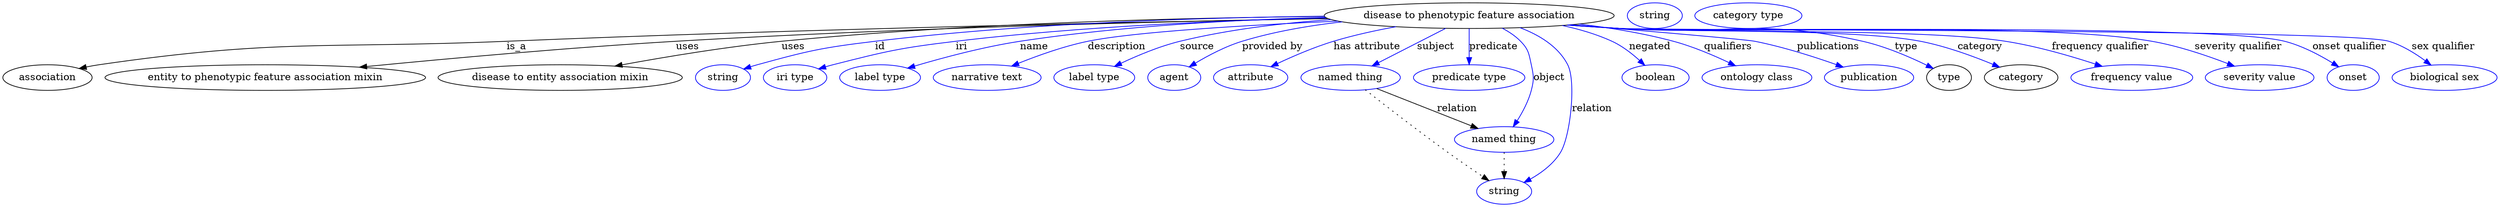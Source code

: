 digraph {
	graph [bb="0,0,3488.8,283"];
	node [label="\N"];
	"disease to phenotypic feature association"	[height=0.5,
		label="disease to phenotypic feature association",
		pos="2052.4,265",
		width=5.6328];
	association	[height=0.5,
		pos="62.394,178",
		width=1.7332];
	"disease to phenotypic feature association" -> association	[label=is_a,
		lp="719.39,221.5",
		pos="e,106.71,190.74 1854.9,260.83 1592.3,256.17 1113.8,246.1 705.39,229 451.42,218.36 385.94,232.68 134.39,196 128.61,195.16 122.61,\
194.08 116.66,192.87"];
	"entity to phenotypic feature association mixin"	[height=0.5,
		pos="367.39,178",
		width=6.2286];
	"disease to phenotypic feature association" -> "entity to phenotypic feature association mixin"	[label=uses,
		lp="958.89,221.5",
		pos="e,499.42,192.57 1854.5,261.05 1632.4,256.98 1261.3,247.88 942.39,229 794.54,220.25 625.72,204.93 509.45,193.55"];
	"disease to entity association mixin"	[height=0.5,
		pos="780.39,178",
		width=4.7482];
	"disease to phenotypic feature association" -> "disease to entity association mixin"	[label=uses,
		lp="1105.9,221.5",
		pos="e,857.19,194.15 1849.9,263.93 1654.7,262.14 1351.2,254.84 1089.4,229 1014,221.56 928.99,207.38 867.28,196.02"];
	id	[color=blue,
		height=0.5,
		label=string,
		pos="1007.4,178",
		width=1.0652];
	"disease to phenotypic feature association" -> id	[color=blue,
		label=id,
		lp="1227.4,221.5",
		pos="e,1036.4,190.01 1849.5,264.25 1680.6,262.35 1434.1,254.71 1220.4,229 1146.1,220.07 1127.5,215.87 1055.4,196 1052.3,195.14 1049.1,\
194.18 1045.9,193.17",
		style=solid];
	iri	[color=blue,
		height=0.5,
		label="iri type",
		pos="1108.4,178",
		width=1.2277];
	"disease to phenotypic feature association" -> iri	[color=blue,
		label=iri,
		lp="1341.4,221.5",
		pos="e,1141.3,190.23 1852.6,261.81 1708,258.4 1508,249.9 1333.4,229 1256.1,219.75 1236.8,215.26 1161.4,196 1158,195.14 1154.5,194.18 \
1151,193.17",
		style=solid];
	name	[color=blue,
		height=0.5,
		label="label type",
		pos="1227.4,178",
		width=1.5707];
	"disease to phenotypic feature association" -> name	[color=blue,
		label=name,
		lp="1443.4,221.5",
		pos="e,1266,191.23 1851.3,262.67 1727.3,259.41 1565.4,250.77 1423.4,229 1372.2,221.15 1314.9,205.75 1275.6,194.1",
		style=solid];
	description	[color=blue,
		height=0.5,
		label="narrative text",
		pos="1377.4,178",
		width=2.0943];
	"disease to phenotypic feature association" -> description	[color=blue,
		label=description,
		lp="1558.9,221.5",
		pos="e,1411.7,194.17 1868.8,257.34 1741.3,251.69 1583.2,242.35 1518.4,229 1484.8,222.09 1448.4,209.02 1421,197.98",
		style=solid];
	source	[color=blue,
		height=0.5,
		label="label type",
		pos="1527.4,178",
		width=1.5707];
	"disease to phenotypic feature association" -> source	[color=blue,
		label=source,
		lp="1671.4,221.5",
		pos="e,1555.6,193.7 1859.3,259.47 1791.6,254.69 1715.4,245.68 1647.4,229 1618.7,221.96 1587.9,209.04 1564.8,198.1",
		style=solid];
	"provided by"	[color=blue,
		height=0.5,
		label=agent,
		pos="1639.4,178",
		width=1.0291];
	"disease to phenotypic feature association" -> "provided by"	[color=blue,
		label="provided by",
		lp="1776.9,221.5",
		pos="e,1660.3,192.95 1874.6,256.28 1828.3,251.07 1778.9,242.62 1734.4,229 1711.3,221.94 1687.3,209.24 1669.2,198.4",
		style=solid];
	"has attribute"	[color=blue,
		height=0.5,
		label=attribute,
		pos="1746.4,178",
		width=1.4443];
	"disease to phenotypic feature association" -> "has attribute"	[color=blue,
		label="has attribute",
		lp="1909.4,221.5",
		pos="e,1774.8,193.38 1949.8,249.46 1921.2,244.23 1890.3,237.47 1862.4,229 1835.4,220.81 1806.2,208.23 1783.9,197.73",
		style=solid];
	subject	[color=blue,
		height=0.5,
		label="named thing",
		pos="1886.4,178",
		width=1.9318];
	"disease to phenotypic feature association" -> subject	[color=blue,
		label=subject,
		lp="2005.4,221.5",
		pos="e,1916.3,194.33 2019.6,247.21 1992.5,233.32 1953.9,213.58 1925.3,198.9",
		style=solid];
	predicate	[color=blue,
		height=0.5,
		label="predicate type",
		pos="2052.4,178",
		width=2.1665];
	"disease to phenotypic feature association" -> predicate	[color=blue,
		label=predicate,
		lp="2086.4,221.5",
		pos="e,2052.4,196.18 2052.4,246.8 2052.4,235.16 2052.4,219.55 2052.4,206.24",
		style=solid];
	object	[color=blue,
		height=0.5,
		label="named thing",
		pos="2101.4,91",
		width=1.9318];
	"disease to phenotypic feature association" -> object	[color=blue,
		label=object,
		lp="2164.4,178",
		pos="e,2114,108.84 2098.6,247.45 2107.9,242.56 2117.1,236.47 2124.4,229 2135.6,217.46 2136,211.75 2139.4,196 2142.8,180.36 2143.4,175.48 \
2139.4,160 2135.4,144.84 2127.3,129.47 2119.5,117.19",
		style=solid];
	relation	[color=blue,
		height=0.5,
		label=string,
		pos="2101.4,18",
		width=1.0652];
	"disease to phenotypic feature association" -> relation	[color=blue,
		label=relation,
		lp="2224.4,134.5",
		pos="e,2129.1,30.524 2123.5,248.1 2150.1,238.07 2177.1,221.9 2190.4,196 2202.3,172.75 2194.3,95.992 2180.4,73 2170.6,56.709 2153.7,44.187 \
2138.1,35.322",
		style=solid];
	negated	[color=blue,
		height=0.5,
		label=boolean,
		pos="2313.4,178",
		width=1.2999];
	"disease to phenotypic feature association" -> negated	[color=blue,
		label=negated,
		lp="2305.4,221.5",
		pos="e,2298.4,195.09 2182.8,251.15 2206.6,246.04 2230.8,238.92 2252.4,229 2266.6,222.48 2280.3,211.82 2291.1,202.01",
		style=solid];
	qualifiers	[color=blue,
		height=0.5,
		label="ontology class",
		pos="2454.4,178",
		width=2.1304];
	"disease to phenotypic feature association" -> qualifiers	[color=blue,
		label=qualifiers,
		lp="2414.9,221.5",
		pos="e,2424.7,194.6 2206.5,253.29 2249.6,248.1 2296.3,240.4 2338.4,229 2365.1,221.78 2393.6,209.55 2415.7,199",
		style=solid];
	publications	[color=blue,
		height=0.5,
		label=publication,
		pos="2611.4,178",
		width=1.7332];
	"disease to phenotypic feature association" -> publications	[color=blue,
		label=publications,
		lp="2554.4,221.5",
		pos="e,2575.4,192.81 2195.6,252.21 2305.1,243.07 2439.6,231.54 2452.4,229 2491.3,221.27 2534.2,207.47 2565.6,196.33",
		style=solid];
	type	[height=0.5,
		pos="2723.4,178",
		width=0.86659];
	"disease to phenotypic feature association" -> type	[color=blue,
		label=type,
		lp="2663.4,221.5",
		pos="e,2701.4,190.77 2194,252.11 2217.5,250.29 2241.6,248.52 2264.4,247 2414.5,236.99 2455.7,262.16 2602.4,229 2634.2,221.82 2668.3,207.02 \
2692.1,195.37",
		style=solid];
	category	[height=0.5,
		pos="2824.4,178",
		width=1.4263];
	"disease to phenotypic feature association" -> category	[color=blue,
		label=category,
		lp="2766.9,221.5",
		pos="e,2794.3,192.62 2192.9,252 2216.7,250.17 2241.3,248.42 2264.4,247 2357.4,241.27 2591.9,246.77 2683.4,229 2718.7,222.13 2757.2,208.04 \
2785,196.56",
		style=solid];
	"frequency qualifier"	[color=blue,
		height=0.5,
		label="frequency value",
		pos="2978.4,178",
		width=2.3651];
	"disease to phenotypic feature association" -> "frequency qualifier"	[color=blue,
		label="frequency qualifier",
		lp="2934.4,221.5",
		pos="e,2937.1,193.83 2191.7,251.9 2216,250.06 2240.9,248.33 2264.4,247 2383.8,240.22 2684.2,247.48 2802.4,229 2845.2,222.3 2892.4,208.53 \
2927.2,197.13",
		style=solid];
	"severity qualifier"	[color=blue,
		height=0.5,
		label="severity value",
		pos="3157.4,178",
		width=2.1123];
	"disease to phenotypic feature association" -> "severity qualifier"	[color=blue,
		label="severity qualifier",
		lp="3127.4,221.5",
		pos="e,3122.2,193.97 2190.6,251.8 2215.2,249.95 2240.5,248.25 2264.4,247 2429.1,238.4 2843.9,257.23 3006.4,229 3043.1,222.63 3083,209.11 \
3112.5,197.73",
		style=solid];
	"onset qualifier"	[color=blue,
		height=0.5,
		label=onset,
		pos="3287.4,178",
		width=1.011];
	"disease to phenotypic feature association" -> "onset qualifier"	[color=blue,
		label="onset qualifier",
		lp="3282.9,221.5",
		pos="e,3267.4,193.08 2190,251.74 2214.8,249.89 2240.3,248.2 2264.4,247 2367.4,241.88 3092.5,254.71 3192.4,229 3216.1,222.91 3240.4,209.94 \
3258.5,198.73",
		style=solid];
	"sex qualifier"	[color=blue,
		height=0.5,
		label="biological sex",
		pos="3415.4,178",
		width=2.0401];
	"disease to phenotypic feature association" -> "sex qualifier"	[color=blue,
		label="sex qualifier",
		lp="3413.4,221.5",
		pos="e,3396.7,195.49 2189.7,251.71 2214.6,249.85 2240.2,248.17 2264.4,247 2324,244.11 3281.3,246.43 3338.4,229 3356.6,223.45 3374.5,212.22 \
3388.5,201.81",
		style=solid];
	subject -> object	[label=relation,
		lp="2035.4,134.5",
		pos="e,2064.7,106.49 1922.9,162.58 1959.4,148.14 2015.7,125.87 2055.3,110.22"];
	subject -> relation	[pos="e,2080.1,33.137 1906.9,160.8 1933.3,140.04 1980.7,103.14 2022.4,73 2038.5,61.361 2056.8,48.817 2071.7,38.752",
		style=dotted];
	object -> relation	[pos="e,2101.4,36.029 2101.4,72.813 2101.4,64.789 2101.4,55.047 2101.4,46.069",
		style=dotted];
	association_type	[color=blue,
		height=0.5,
		label=string,
		pos="2311.4,265",
		width=1.0652];
	association_category	[color=blue,
		height=0.5,
		label="category type",
		pos="2442.4,265",
		width=2.0762];
}
